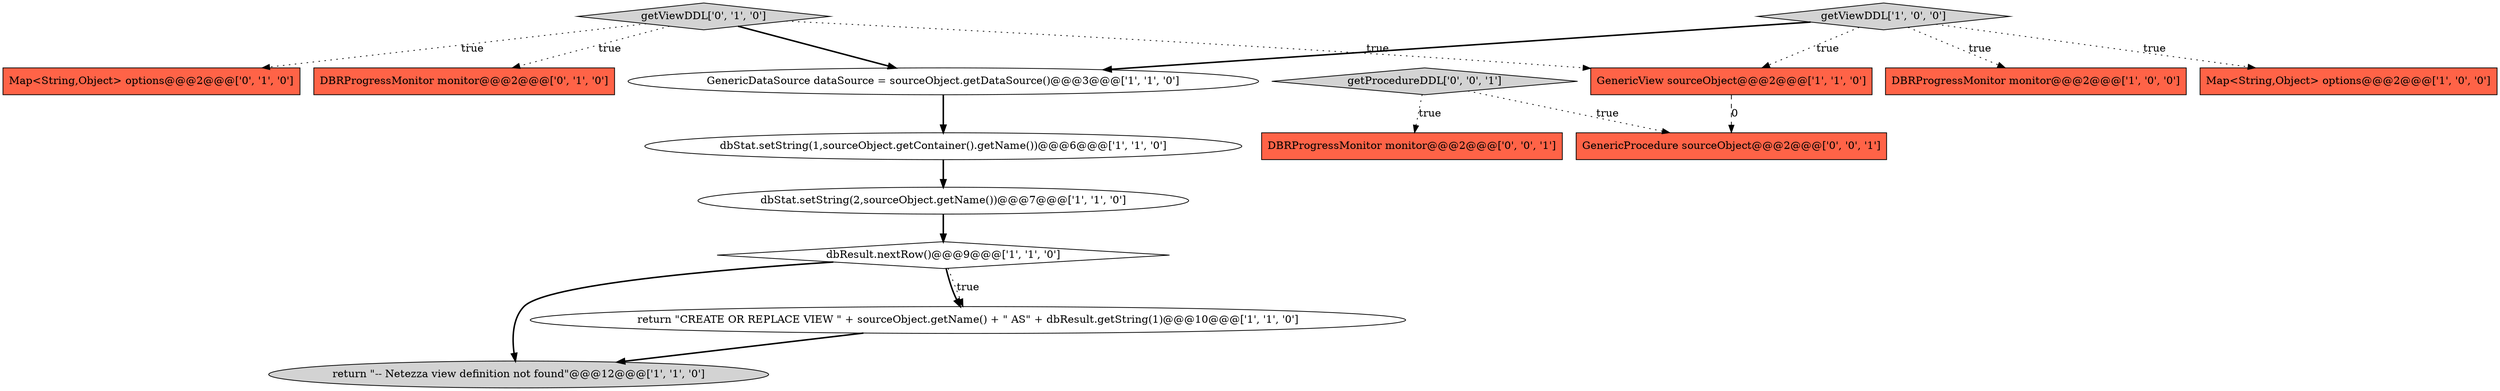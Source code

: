 digraph {
11 [style = filled, label = "Map<String,Object> options@@@2@@@['0', '1', '0']", fillcolor = tomato, shape = box image = "AAA0AAABBB2BBB"];
8 [style = filled, label = "GenericDataSource dataSource = sourceObject.getDataSource()@@@3@@@['1', '1', '0']", fillcolor = white, shape = ellipse image = "AAA0AAABBB1BBB"];
12 [style = filled, label = "DBRProgressMonitor monitor@@@2@@@['0', '1', '0']", fillcolor = tomato, shape = box image = "AAA0AAABBB2BBB"];
13 [style = filled, label = "DBRProgressMonitor monitor@@@2@@@['0', '0', '1']", fillcolor = tomato, shape = box image = "AAA0AAABBB3BBB"];
1 [style = filled, label = "dbStat.setString(1,sourceObject.getContainer().getName())@@@6@@@['1', '1', '0']", fillcolor = white, shape = ellipse image = "AAA0AAABBB1BBB"];
6 [style = filled, label = "dbStat.setString(2,sourceObject.getName())@@@7@@@['1', '1', '0']", fillcolor = white, shape = ellipse image = "AAA0AAABBB1BBB"];
4 [style = filled, label = "GenericView sourceObject@@@2@@@['1', '1', '0']", fillcolor = tomato, shape = box image = "AAA0AAABBB1BBB"];
3 [style = filled, label = "dbResult.nextRow()@@@9@@@['1', '1', '0']", fillcolor = white, shape = diamond image = "AAA0AAABBB1BBB"];
2 [style = filled, label = "DBRProgressMonitor monitor@@@2@@@['1', '0', '0']", fillcolor = tomato, shape = box image = "AAA0AAABBB1BBB"];
15 [style = filled, label = "getProcedureDDL['0', '0', '1']", fillcolor = lightgray, shape = diamond image = "AAA0AAABBB3BBB"];
0 [style = filled, label = "Map<String,Object> options@@@2@@@['1', '0', '0']", fillcolor = tomato, shape = box image = "AAA0AAABBB1BBB"];
5 [style = filled, label = "getViewDDL['1', '0', '0']", fillcolor = lightgray, shape = diamond image = "AAA0AAABBB1BBB"];
7 [style = filled, label = "return \"CREATE OR REPLACE VIEW \" + sourceObject.getName() + \" AS\" + dbResult.getString(1)@@@10@@@['1', '1', '0']", fillcolor = white, shape = ellipse image = "AAA0AAABBB1BBB"];
9 [style = filled, label = "return \"-- Netezza view definition not found\"@@@12@@@['1', '1', '0']", fillcolor = lightgray, shape = ellipse image = "AAA0AAABBB1BBB"];
10 [style = filled, label = "getViewDDL['0', '1', '0']", fillcolor = lightgray, shape = diamond image = "AAA0AAABBB2BBB"];
14 [style = filled, label = "GenericProcedure sourceObject@@@2@@@['0', '0', '1']", fillcolor = tomato, shape = box image = "AAA0AAABBB3BBB"];
5->0 [style = dotted, label="true"];
10->8 [style = bold, label=""];
3->7 [style = dotted, label="true"];
5->4 [style = dotted, label="true"];
4->14 [style = dashed, label="0"];
15->14 [style = dotted, label="true"];
5->8 [style = bold, label=""];
10->4 [style = dotted, label="true"];
10->11 [style = dotted, label="true"];
15->13 [style = dotted, label="true"];
3->9 [style = bold, label=""];
1->6 [style = bold, label=""];
6->3 [style = bold, label=""];
3->7 [style = bold, label=""];
5->2 [style = dotted, label="true"];
10->12 [style = dotted, label="true"];
7->9 [style = bold, label=""];
8->1 [style = bold, label=""];
}
